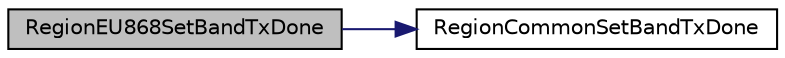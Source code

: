 digraph "RegionEU868SetBandTxDone"
{
  edge [fontname="Helvetica",fontsize="10",labelfontname="Helvetica",labelfontsize="10"];
  node [fontname="Helvetica",fontsize="10",shape=record];
  rankdir="LR";
  Node94 [label="RegionEU868SetBandTxDone",height=0.2,width=0.4,color="black", fillcolor="grey75", style="filled", fontcolor="black"];
  Node94 -> Node95 [color="midnightblue",fontsize="10",style="solid"];
  Node95 [label="RegionCommonSetBandTxDone",height=0.2,width=0.4,color="black", fillcolor="white", style="filled",URL="$group___r_e_g_i_o_n_c_o_m_m_o_n.html#ga491dea5590228a0cd33affd71743779c",tooltip="Sets the last tx done property. This is a generic function and valid for all regions. "];
}
